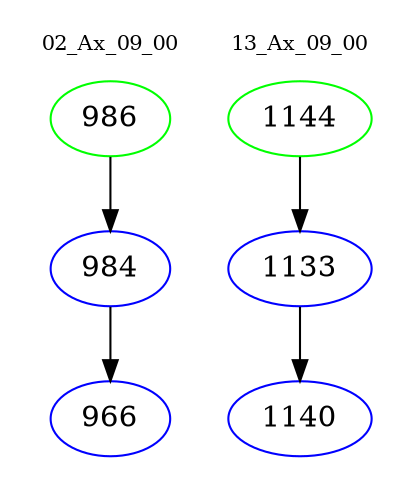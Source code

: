 digraph{
subgraph cluster_0 {
color = white
label = "02_Ax_09_00";
fontsize=10;
T0_986 [label="986", color="green"]
T0_986 -> T0_984 [color="black"]
T0_984 [label="984", color="blue"]
T0_984 -> T0_966 [color="black"]
T0_966 [label="966", color="blue"]
}
subgraph cluster_1 {
color = white
label = "13_Ax_09_00";
fontsize=10;
T1_1144 [label="1144", color="green"]
T1_1144 -> T1_1133 [color="black"]
T1_1133 [label="1133", color="blue"]
T1_1133 -> T1_1140 [color="black"]
T1_1140 [label="1140", color="blue"]
}
}
